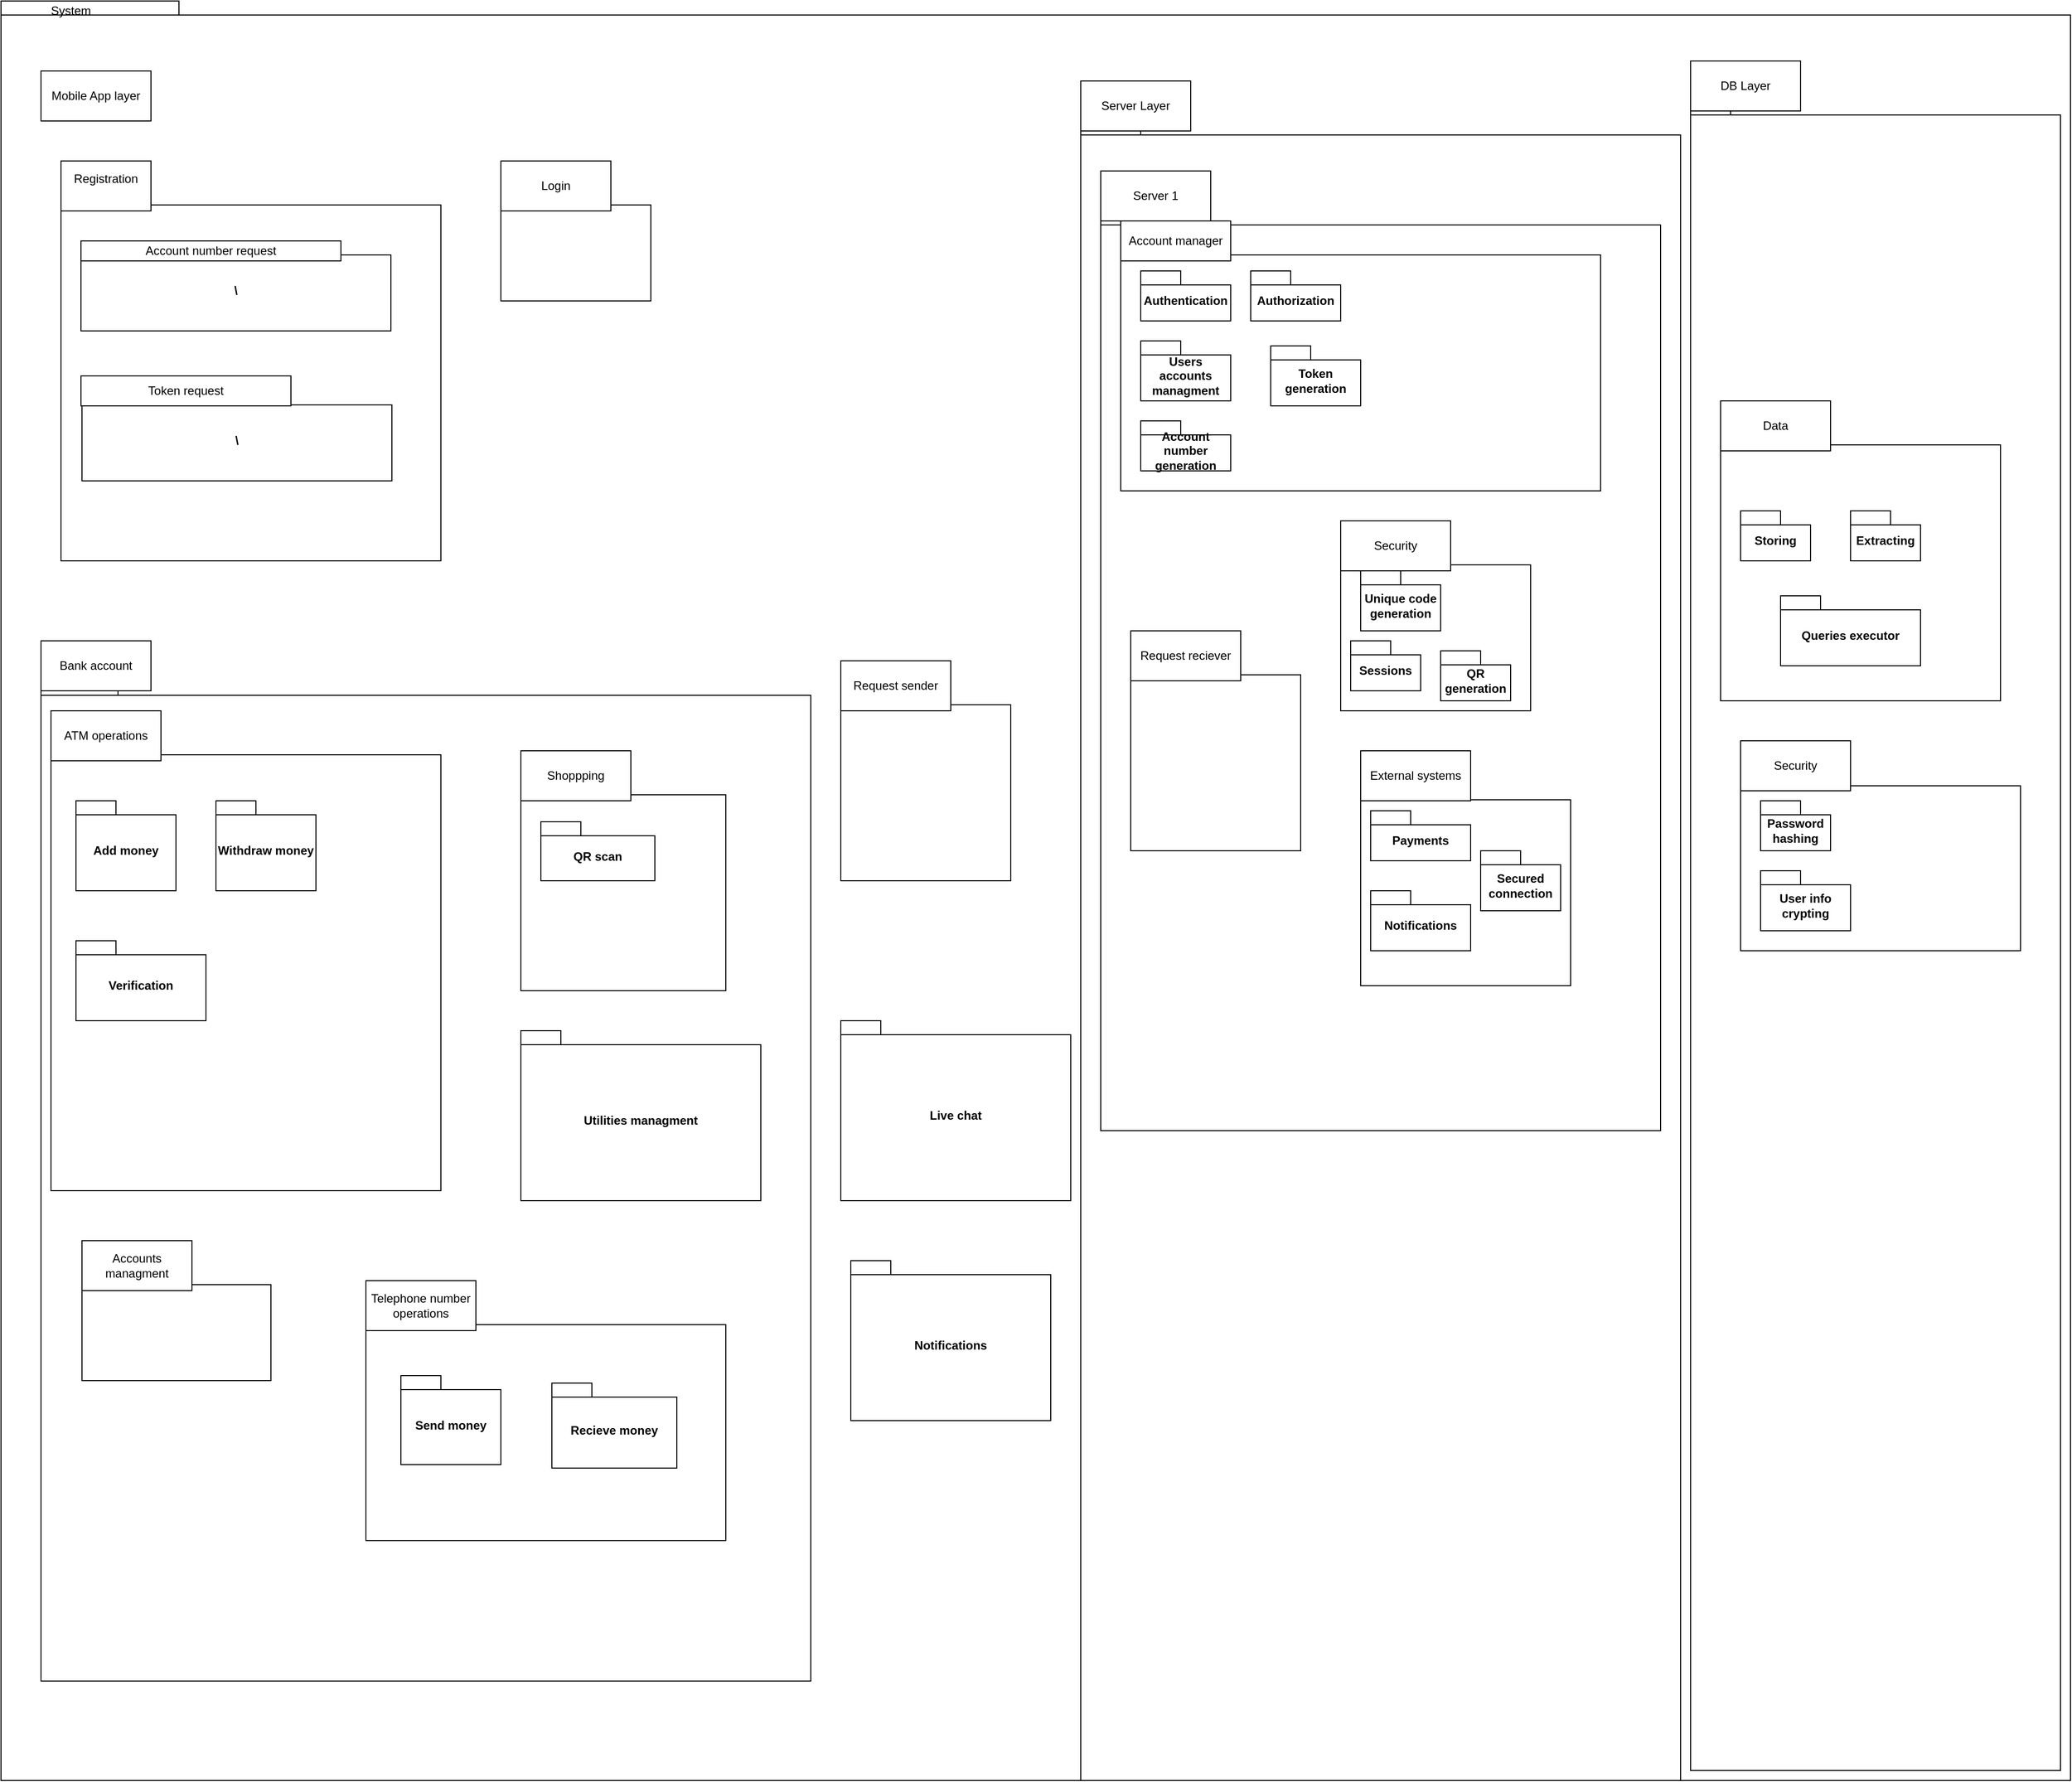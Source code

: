 <mxfile version="24.4.4" type="device">
  <diagram name="Page-1" id="dREeUxgijH0eQZsBWXep">
    <mxGraphModel dx="3859" dy="2013" grid="1" gridSize="10" guides="1" tooltips="1" connect="1" arrows="1" fold="1" page="1" pageScale="1" pageWidth="850" pageHeight="1100" math="0" shadow="0">
      <root>
        <mxCell id="0" />
        <mxCell id="1" parent="0" />
        <mxCell id="-ROIpDWnLUawv1nbcp3--1" value="" style="shape=folder;fontStyle=1;spacingTop=10;tabWidth=40;tabHeight=14;tabPosition=left;html=1;whiteSpace=wrap;" vertex="1" parent="1">
          <mxGeometry x="-260" y="20" width="2070" height="1780" as="geometry" />
        </mxCell>
        <mxCell id="-ROIpDWnLUawv1nbcp3--81" value="" style="shape=folder;fontStyle=1;spacingTop=10;tabWidth=40;tabHeight=14;tabPosition=left;html=1;whiteSpace=wrap;" vertex="1" parent="1">
          <mxGeometry x="-220" y="700.5" width="770" height="1000" as="geometry" />
        </mxCell>
        <mxCell id="-ROIpDWnLUawv1nbcp3--2" value="System" style="html=1;whiteSpace=wrap;" vertex="1" parent="1">
          <mxGeometry x="-220" y="30" width="60" as="geometry" />
        </mxCell>
        <mxCell id="-ROIpDWnLUawv1nbcp3--5" value="" style="shape=folder;fontStyle=1;spacingTop=10;tabWidth=40;tabHeight=14;tabPosition=left;html=1;whiteSpace=wrap;" vertex="1" parent="1">
          <mxGeometry x="820" y="140" width="600" height="1660" as="geometry" />
        </mxCell>
        <mxCell id="-ROIpDWnLUawv1nbcp3--6" value="" style="shape=folder;fontStyle=1;spacingTop=10;tabWidth=40;tabHeight=14;tabPosition=left;html=1;whiteSpace=wrap;" vertex="1" parent="1">
          <mxGeometry x="1430" y="120" width="370" height="1670" as="geometry" />
        </mxCell>
        <mxCell id="-ROIpDWnLUawv1nbcp3--11" value="Server Layer" style="html=1;whiteSpace=wrap;" vertex="1" parent="1">
          <mxGeometry x="820" y="100" width="110" height="50" as="geometry" />
        </mxCell>
        <mxCell id="-ROIpDWnLUawv1nbcp3--12" value="Mobile App layer" style="html=1;whiteSpace=wrap;" vertex="1" parent="1">
          <mxGeometry x="-220" y="90" width="110" height="50" as="geometry" />
        </mxCell>
        <mxCell id="-ROIpDWnLUawv1nbcp3--13" value="DB Layer" style="html=1;whiteSpace=wrap;" vertex="1" parent="1">
          <mxGeometry x="1430" y="80" width="110" height="50" as="geometry" />
        </mxCell>
        <mxCell id="-ROIpDWnLUawv1nbcp3--14" value="" style="shape=folder;fontStyle=1;spacingTop=10;tabWidth=40;tabHeight=14;tabPosition=left;html=1;whiteSpace=wrap;" vertex="1" parent="1">
          <mxGeometry x="-200" y="210" width="380" height="370" as="geometry" />
        </mxCell>
        <mxCell id="-ROIpDWnLUawv1nbcp3--15" value="Registration&lt;div&gt;&lt;br&gt;&lt;/div&gt;" style="html=1;whiteSpace=wrap;" vertex="1" parent="1">
          <mxGeometry x="-200" y="180" width="90" height="50" as="geometry" />
        </mxCell>
        <mxCell id="-ROIpDWnLUawv1nbcp3--16" value="\" style="shape=folder;fontStyle=1;spacingTop=10;tabWidth=40;tabHeight=14;tabPosition=left;html=1;whiteSpace=wrap;" vertex="1" parent="1">
          <mxGeometry x="-180" y="260" width="310" height="90" as="geometry" />
        </mxCell>
        <mxCell id="-ROIpDWnLUawv1nbcp3--17" value="Account number request" style="html=1;whiteSpace=wrap;" vertex="1" parent="1">
          <mxGeometry x="-180" y="260" width="260" height="20" as="geometry" />
        </mxCell>
        <mxCell id="-ROIpDWnLUawv1nbcp3--18" value="\" style="shape=folder;fontStyle=1;spacingTop=10;tabWidth=40;tabHeight=14;tabPosition=left;html=1;whiteSpace=wrap;" vertex="1" parent="1">
          <mxGeometry x="-179" y="410" width="310" height="90" as="geometry" />
        </mxCell>
        <mxCell id="-ROIpDWnLUawv1nbcp3--19" value="Token request" style="html=1;whiteSpace=wrap;" vertex="1" parent="1">
          <mxGeometry x="-180" y="395" width="210" height="30" as="geometry" />
        </mxCell>
        <mxCell id="-ROIpDWnLUawv1nbcp3--21" value="" style="shape=folder;fontStyle=1;spacingTop=10;tabWidth=40;tabHeight=14;tabPosition=left;html=1;whiteSpace=wrap;" vertex="1" parent="1">
          <mxGeometry x="240" y="210" width="150" height="110" as="geometry" />
        </mxCell>
        <mxCell id="-ROIpDWnLUawv1nbcp3--22" value="Login" style="html=1;whiteSpace=wrap;" vertex="1" parent="1">
          <mxGeometry x="240" y="180" width="110" height="50" as="geometry" />
        </mxCell>
        <mxCell id="-ROIpDWnLUawv1nbcp3--23" value="" style="shape=folder;fontStyle=1;spacingTop=10;tabWidth=40;tabHeight=14;tabPosition=left;html=1;whiteSpace=wrap;" vertex="1" parent="1">
          <mxGeometry x="840" y="230" width="560" height="920" as="geometry" />
        </mxCell>
        <mxCell id="-ROIpDWnLUawv1nbcp3--27" value="Server 1" style="html=1;whiteSpace=wrap;" vertex="1" parent="1">
          <mxGeometry x="840" y="190" width="110" height="50" as="geometry" />
        </mxCell>
        <mxCell id="-ROIpDWnLUawv1nbcp3--35" value="" style="shape=folder;fontStyle=1;spacingTop=10;tabWidth=40;tabHeight=14;tabPosition=left;html=1;whiteSpace=wrap;" vertex="1" parent="1">
          <mxGeometry x="860" y="260" width="480" height="250" as="geometry" />
        </mxCell>
        <mxCell id="-ROIpDWnLUawv1nbcp3--36" value="Account manager" style="html=1;whiteSpace=wrap;" vertex="1" parent="1">
          <mxGeometry x="860" y="240" width="110" height="40" as="geometry" />
        </mxCell>
        <mxCell id="-ROIpDWnLUawv1nbcp3--37" value="Authentication" style="shape=folder;fontStyle=1;spacingTop=10;tabWidth=40;tabHeight=14;tabPosition=left;html=1;whiteSpace=wrap;" vertex="1" parent="1">
          <mxGeometry x="880" y="290" width="90" height="50" as="geometry" />
        </mxCell>
        <mxCell id="-ROIpDWnLUawv1nbcp3--38" value="Authorization" style="shape=folder;fontStyle=1;spacingTop=10;tabWidth=40;tabHeight=14;tabPosition=left;html=1;whiteSpace=wrap;" vertex="1" parent="1">
          <mxGeometry x="990" y="290" width="90" height="50" as="geometry" />
        </mxCell>
        <mxCell id="-ROIpDWnLUawv1nbcp3--39" value="Users accounts managment" style="shape=folder;fontStyle=1;spacingTop=10;tabWidth=40;tabHeight=14;tabPosition=left;html=1;whiteSpace=wrap;" vertex="1" parent="1">
          <mxGeometry x="880" y="360" width="90" height="60" as="geometry" />
        </mxCell>
        <mxCell id="-ROIpDWnLUawv1nbcp3--40" value="Token generation&lt;span style=&quot;color: rgba(0, 0, 0, 0); font-family: monospace; font-size: 0px; font-weight: 400; text-align: start; text-wrap: nowrap;&quot;&gt;%3CmxGraphModel%3E%3Croot%3E%3CmxCell%20id%3D%220%22%2F%3E%3CmxCell%20id%3D%221%22%20parent%3D%220%22%2F%3E%3CmxCell%20id%3D%222%22%20value%3D%22Authentication%22%20style%3D%22shape%3Dfolder%3BfontStyle%3D1%3BspacingTop%3D10%3BtabWidth%3D40%3BtabHeight%3D14%3BtabPosition%3Dleft%3Bhtml%3D1%3BwhiteSpace%3Dwrap%3B%22%20vertex%3D%221%22%20parent%3D%221%22%3E%3CmxGeometry%20x%3D%22880%22%20y%3D%22290%22%20width%3D%2290%22%20height%3D%2250%22%20as%3D%22geometry%22%2F%3E%3C%2FmxCell%3E%3C%2Froot%3E%3C%2FmxGraphModel%3E&lt;/span&gt;" style="shape=folder;fontStyle=1;spacingTop=10;tabWidth=40;tabHeight=14;tabPosition=left;html=1;whiteSpace=wrap;" vertex="1" parent="1">
          <mxGeometry x="1010" y="365" width="90" height="60" as="geometry" />
        </mxCell>
        <mxCell id="-ROIpDWnLUawv1nbcp3--41" value="Account number generation" style="shape=folder;fontStyle=1;spacingTop=10;tabWidth=40;tabHeight=14;tabPosition=left;html=1;whiteSpace=wrap;" vertex="1" parent="1">
          <mxGeometry x="880" y="440" width="90" height="50" as="geometry" />
        </mxCell>
        <mxCell id="-ROIpDWnLUawv1nbcp3--42" value="" style="shape=folder;fontStyle=1;spacingTop=10;tabWidth=40;tabHeight=14;tabPosition=left;html=1;whiteSpace=wrap;" vertex="1" parent="1">
          <mxGeometry x="105" y="1330" width="360" height="230" as="geometry" />
        </mxCell>
        <mxCell id="-ROIpDWnLUawv1nbcp3--43" value="Telephone number operations" style="html=1;whiteSpace=wrap;" vertex="1" parent="1">
          <mxGeometry x="105" y="1300" width="110" height="50" as="geometry" />
        </mxCell>
        <mxCell id="-ROIpDWnLUawv1nbcp3--44" value="Send money" style="shape=folder;fontStyle=1;spacingTop=10;tabWidth=40;tabHeight=14;tabPosition=left;html=1;whiteSpace=wrap;" vertex="1" parent="1">
          <mxGeometry x="140" y="1395" width="100" height="89" as="geometry" />
        </mxCell>
        <mxCell id="-ROIpDWnLUawv1nbcp3--46" value="Recieve money" style="shape=folder;fontStyle=1;spacingTop=10;tabWidth=40;tabHeight=14;tabPosition=left;html=1;whiteSpace=wrap;" vertex="1" parent="1">
          <mxGeometry x="291" y="1402.5" width="125" height="85" as="geometry" />
        </mxCell>
        <mxCell id="-ROIpDWnLUawv1nbcp3--53" value="" style="shape=folder;fontStyle=1;spacingTop=10;tabWidth=40;tabHeight=14;tabPosition=left;html=1;whiteSpace=wrap;" vertex="1" parent="1">
          <mxGeometry x="580" y="710" width="170" height="190" as="geometry" />
        </mxCell>
        <mxCell id="-ROIpDWnLUawv1nbcp3--54" value="Request sender" style="html=1;whiteSpace=wrap;" vertex="1" parent="1">
          <mxGeometry x="580" y="680" width="110" height="50" as="geometry" />
        </mxCell>
        <mxCell id="-ROIpDWnLUawv1nbcp3--56" value="" style="shape=folder;fontStyle=1;spacingTop=10;tabWidth=40;tabHeight=14;tabPosition=left;html=1;whiteSpace=wrap;" vertex="1" parent="1">
          <mxGeometry x="870" y="680" width="170" height="190" as="geometry" />
        </mxCell>
        <mxCell id="-ROIpDWnLUawv1nbcp3--57" value="Request reciever" style="html=1;whiteSpace=wrap;" vertex="1" parent="1">
          <mxGeometry x="870" y="650" width="110" height="50" as="geometry" />
        </mxCell>
        <mxCell id="-ROIpDWnLUawv1nbcp3--59" value="" style="shape=folder;fontStyle=1;spacingTop=10;tabWidth=40;tabHeight=14;tabPosition=left;html=1;whiteSpace=wrap;" vertex="1" parent="1">
          <mxGeometry x="1080" y="570" width="190" height="160" as="geometry" />
        </mxCell>
        <mxCell id="-ROIpDWnLUawv1nbcp3--60" value="Security" style="html=1;whiteSpace=wrap;" vertex="1" parent="1">
          <mxGeometry x="1080" y="540" width="110" height="50" as="geometry" />
        </mxCell>
        <mxCell id="-ROIpDWnLUawv1nbcp3--61" value="Unique code generation" style="shape=folder;fontStyle=1;spacingTop=10;tabWidth=40;tabHeight=14;tabPosition=left;html=1;whiteSpace=wrap;" vertex="1" parent="1">
          <mxGeometry x="1100" y="590" width="80" height="60" as="geometry" />
        </mxCell>
        <mxCell id="-ROIpDWnLUawv1nbcp3--62" value="QR generation" style="shape=folder;fontStyle=1;spacingTop=10;tabWidth=40;tabHeight=14;tabPosition=left;html=1;whiteSpace=wrap;" vertex="1" parent="1">
          <mxGeometry x="1180" y="670" width="70" height="50" as="geometry" />
        </mxCell>
        <mxCell id="-ROIpDWnLUawv1nbcp3--67" value="Bank account" style="html=1;whiteSpace=wrap;" vertex="1" parent="1">
          <mxGeometry x="-220" y="660" width="110" height="50" as="geometry" />
        </mxCell>
        <mxCell id="-ROIpDWnLUawv1nbcp3--70" value="" style="shape=folder;fontStyle=1;spacingTop=10;tabWidth=40;tabHeight=14;tabPosition=left;html=1;whiteSpace=wrap;" vertex="1" parent="1">
          <mxGeometry x="-210" y="760" width="390" height="450" as="geometry" />
        </mxCell>
        <mxCell id="-ROIpDWnLUawv1nbcp3--71" value="ATM operations" style="html=1;whiteSpace=wrap;" vertex="1" parent="1">
          <mxGeometry x="-210" y="730" width="110" height="50" as="geometry" />
        </mxCell>
        <mxCell id="-ROIpDWnLUawv1nbcp3--72" value="Add money" style="shape=folder;fontStyle=1;spacingTop=10;tabWidth=40;tabHeight=14;tabPosition=left;html=1;whiteSpace=wrap;" vertex="1" parent="1">
          <mxGeometry x="-185" y="820" width="100" height="90" as="geometry" />
        </mxCell>
        <mxCell id="-ROIpDWnLUawv1nbcp3--73" value="Withdraw money" style="shape=folder;fontStyle=1;spacingTop=10;tabWidth=40;tabHeight=14;tabPosition=left;html=1;whiteSpace=wrap;" vertex="1" parent="1">
          <mxGeometry x="-45" y="820" width="100" height="90" as="geometry" />
        </mxCell>
        <mxCell id="-ROIpDWnLUawv1nbcp3--74" value="Verification" style="shape=folder;fontStyle=1;spacingTop=10;tabWidth=40;tabHeight=14;tabPosition=left;html=1;whiteSpace=wrap;" vertex="1" parent="1">
          <mxGeometry x="-185" y="960" width="130" height="80" as="geometry" />
        </mxCell>
        <mxCell id="-ROIpDWnLUawv1nbcp3--77" value="" style="shape=folder;fontStyle=1;spacingTop=10;tabWidth=40;tabHeight=14;tabPosition=left;html=1;whiteSpace=wrap;" vertex="1" parent="1">
          <mxGeometry x="260" y="800" width="205" height="210" as="geometry" />
        </mxCell>
        <mxCell id="-ROIpDWnLUawv1nbcp3--78" value="Shoppping" style="html=1;whiteSpace=wrap;" vertex="1" parent="1">
          <mxGeometry x="260" y="770" width="110" height="50" as="geometry" />
        </mxCell>
        <mxCell id="-ROIpDWnLUawv1nbcp3--79" value="QR scan" style="shape=folder;fontStyle=1;spacingTop=10;tabWidth=40;tabHeight=14;tabPosition=left;html=1;whiteSpace=wrap;" vertex="1" parent="1">
          <mxGeometry x="280" y="841" width="114" height="59" as="geometry" />
        </mxCell>
        <mxCell id="-ROIpDWnLUawv1nbcp3--80" value="Live chat" style="shape=folder;fontStyle=1;spacingTop=10;tabWidth=40;tabHeight=14;tabPosition=left;html=1;whiteSpace=wrap;" vertex="1" parent="1">
          <mxGeometry x="580" y="1040" width="230" height="180" as="geometry" />
        </mxCell>
        <mxCell id="-ROIpDWnLUawv1nbcp3--90" value="" style="shape=folder;fontStyle=1;spacingTop=10;tabWidth=40;tabHeight=14;tabPosition=left;html=1;whiteSpace=wrap;" vertex="1" parent="1">
          <mxGeometry x="-179" y="1290" width="189" height="110" as="geometry" />
        </mxCell>
        <mxCell id="-ROIpDWnLUawv1nbcp3--92" value="Accounts managment" style="html=1;whiteSpace=wrap;" vertex="1" parent="1">
          <mxGeometry x="-179" y="1260" width="110" height="50" as="geometry" />
        </mxCell>
        <mxCell id="-ROIpDWnLUawv1nbcp3--96" value="Utilities managment" style="shape=folder;fontStyle=1;spacingTop=10;tabWidth=40;tabHeight=14;tabPosition=left;html=1;whiteSpace=wrap;" vertex="1" parent="1">
          <mxGeometry x="260" y="1050" width="240" height="170" as="geometry" />
        </mxCell>
        <mxCell id="-ROIpDWnLUawv1nbcp3--97" value="" style="shape=folder;fontStyle=1;spacingTop=10;tabWidth=40;tabHeight=14;tabPosition=left;html=1;whiteSpace=wrap;" vertex="1" parent="1">
          <mxGeometry x="1100" y="805" width="210" height="200" as="geometry" />
        </mxCell>
        <mxCell id="-ROIpDWnLUawv1nbcp3--98" value="External systems" style="html=1;whiteSpace=wrap;" vertex="1" parent="1">
          <mxGeometry x="1100" y="770" width="110" height="50" as="geometry" />
        </mxCell>
        <mxCell id="-ROIpDWnLUawv1nbcp3--99" value="Payments" style="shape=folder;fontStyle=1;spacingTop=10;tabWidth=40;tabHeight=14;tabPosition=left;html=1;whiteSpace=wrap;" vertex="1" parent="1">
          <mxGeometry x="1110" y="830" width="100" height="50" as="geometry" />
        </mxCell>
        <mxCell id="-ROIpDWnLUawv1nbcp3--100" value="Notifications" style="shape=folder;fontStyle=1;spacingTop=10;tabWidth=40;tabHeight=14;tabPosition=left;html=1;whiteSpace=wrap;" vertex="1" parent="1">
          <mxGeometry x="1110" y="910" width="100" height="60" as="geometry" />
        </mxCell>
        <mxCell id="-ROIpDWnLUawv1nbcp3--101" value="Secured connection" style="shape=folder;fontStyle=1;spacingTop=10;tabWidth=40;tabHeight=14;tabPosition=left;html=1;whiteSpace=wrap;" vertex="1" parent="1">
          <mxGeometry x="1220" y="870" width="80" height="60" as="geometry" />
        </mxCell>
        <mxCell id="-ROIpDWnLUawv1nbcp3--102" value="Notifications" style="shape=folder;fontStyle=1;spacingTop=10;tabWidth=40;tabHeight=14;tabPosition=left;html=1;whiteSpace=wrap;" vertex="1" parent="1">
          <mxGeometry x="590" y="1280" width="200" height="160" as="geometry" />
        </mxCell>
        <mxCell id="-ROIpDWnLUawv1nbcp3--104" value="Sessions" style="shape=folder;fontStyle=1;spacingTop=10;tabWidth=40;tabHeight=14;tabPosition=left;html=1;whiteSpace=wrap;" vertex="1" parent="1">
          <mxGeometry x="1090" y="660" width="70" height="50" as="geometry" />
        </mxCell>
        <mxCell id="-ROIpDWnLUawv1nbcp3--105" value="" style="shape=folder;fontStyle=1;spacingTop=10;tabWidth=40;tabHeight=14;tabPosition=left;html=1;whiteSpace=wrap;" vertex="1" parent="1">
          <mxGeometry x="1460" y="450" width="280" height="270" as="geometry" />
        </mxCell>
        <mxCell id="-ROIpDWnLUawv1nbcp3--106" value="Data" style="html=1;whiteSpace=wrap;" vertex="1" parent="1">
          <mxGeometry x="1460" y="420" width="110" height="50" as="geometry" />
        </mxCell>
        <mxCell id="-ROIpDWnLUawv1nbcp3--107" value="" style="shape=folder;fontStyle=1;spacingTop=10;tabWidth=40;tabHeight=14;tabPosition=left;html=1;whiteSpace=wrap;" vertex="1" parent="1">
          <mxGeometry x="1480" y="791" width="280" height="179" as="geometry" />
        </mxCell>
        <mxCell id="-ROIpDWnLUawv1nbcp3--110" value="Security" style="html=1;whiteSpace=wrap;" vertex="1" parent="1">
          <mxGeometry x="1480" y="760" width="110" height="50" as="geometry" />
        </mxCell>
        <mxCell id="-ROIpDWnLUawv1nbcp3--111" value="Password hashing" style="shape=folder;fontStyle=1;spacingTop=10;tabWidth=40;tabHeight=14;tabPosition=left;html=1;whiteSpace=wrap;" vertex="1" parent="1">
          <mxGeometry x="1500" y="820" width="70" height="50" as="geometry" />
        </mxCell>
        <mxCell id="-ROIpDWnLUawv1nbcp3--112" value="User info crypting" style="shape=folder;fontStyle=1;spacingTop=10;tabWidth=40;tabHeight=14;tabPosition=left;html=1;whiteSpace=wrap;" vertex="1" parent="1">
          <mxGeometry x="1500" y="890" width="90" height="60" as="geometry" />
        </mxCell>
        <mxCell id="-ROIpDWnLUawv1nbcp3--114" value="Storing" style="shape=folder;fontStyle=1;spacingTop=10;tabWidth=40;tabHeight=14;tabPosition=left;html=1;whiteSpace=wrap;" vertex="1" parent="1">
          <mxGeometry x="1480" y="530" width="70" height="50" as="geometry" />
        </mxCell>
        <mxCell id="-ROIpDWnLUawv1nbcp3--115" value="Extracting" style="shape=folder;fontStyle=1;spacingTop=10;tabWidth=40;tabHeight=14;tabPosition=left;html=1;whiteSpace=wrap;" vertex="1" parent="1">
          <mxGeometry x="1590" y="530" width="70" height="50" as="geometry" />
        </mxCell>
        <mxCell id="-ROIpDWnLUawv1nbcp3--116" value="Queries executor" style="shape=folder;fontStyle=1;spacingTop=10;tabWidth=40;tabHeight=14;tabPosition=left;html=1;whiteSpace=wrap;" vertex="1" parent="1">
          <mxGeometry x="1520" y="615" width="140" height="70" as="geometry" />
        </mxCell>
      </root>
    </mxGraphModel>
  </diagram>
</mxfile>
